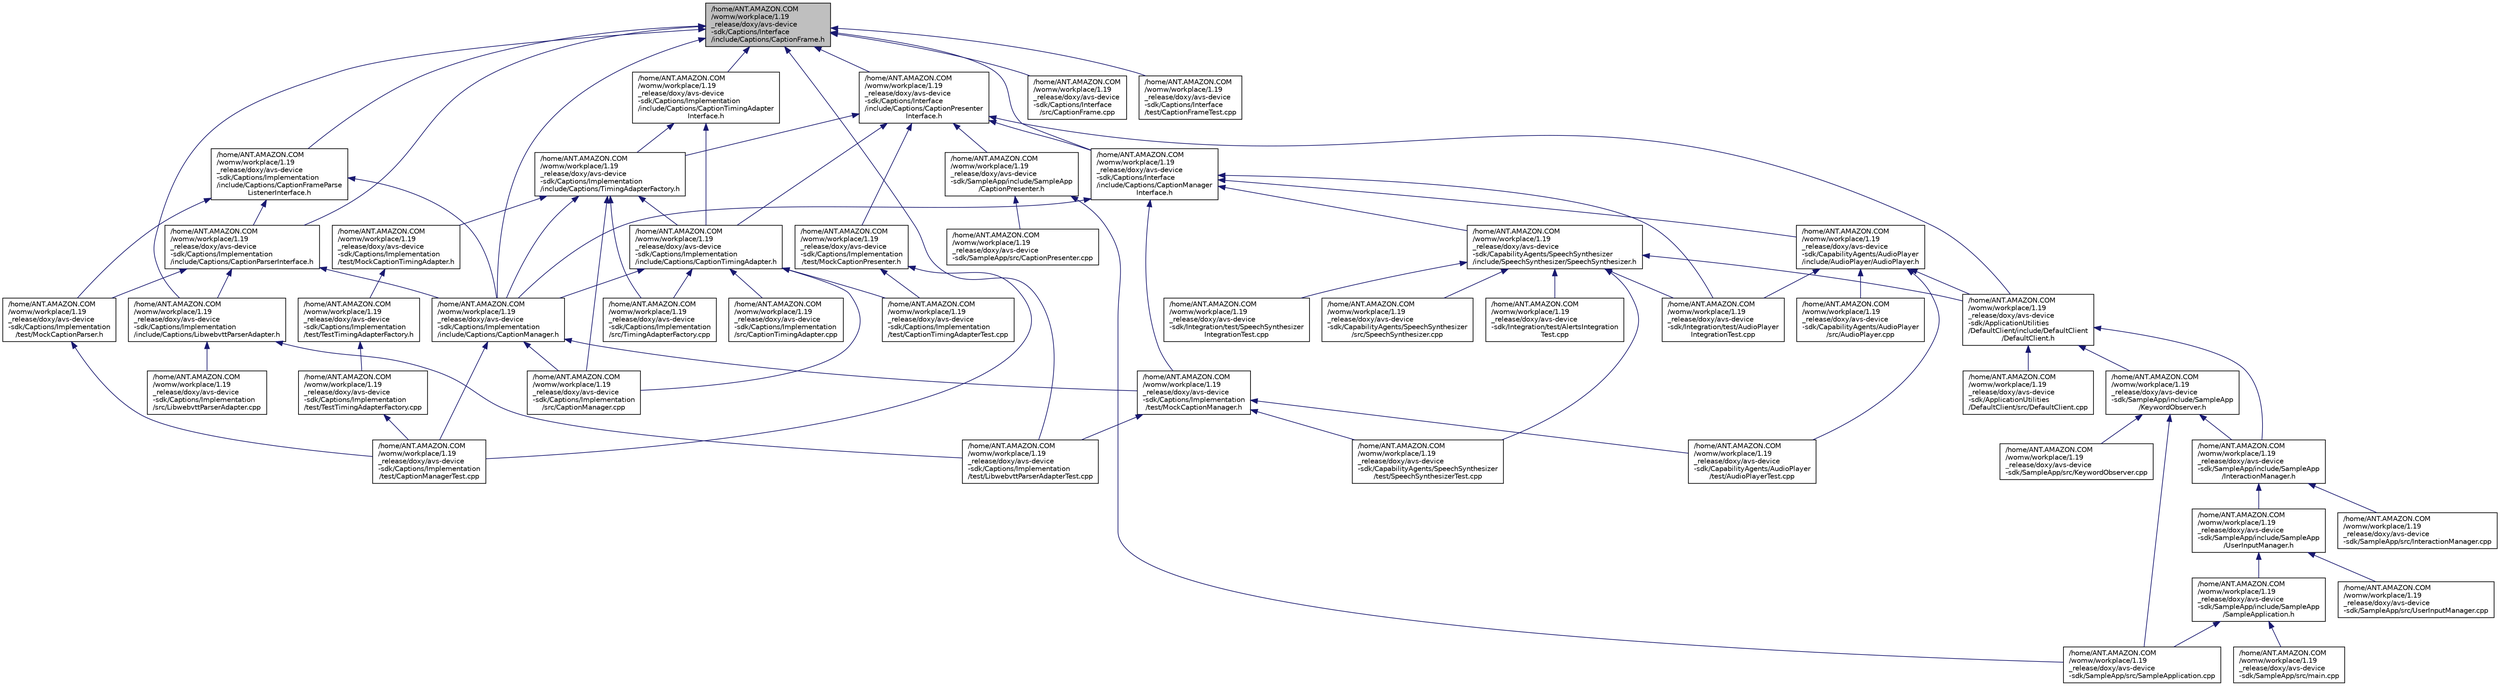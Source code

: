 digraph "/home/ANT.AMAZON.COM/womw/workplace/1.19_release/doxy/avs-device-sdk/Captions/Interface/include/Captions/CaptionFrame.h"
{
  edge [fontname="Helvetica",fontsize="10",labelfontname="Helvetica",labelfontsize="10"];
  node [fontname="Helvetica",fontsize="10",shape=record];
  Node41 [label="/home/ANT.AMAZON.COM\l/womw/workplace/1.19\l_release/doxy/avs-device\l-sdk/Captions/Interface\l/include/Captions/CaptionFrame.h",height=0.2,width=0.4,color="black", fillcolor="grey75", style="filled", fontcolor="black"];
  Node41 -> Node42 [dir="back",color="midnightblue",fontsize="10",style="solid",fontname="Helvetica"];
  Node42 [label="/home/ANT.AMAZON.COM\l/womw/workplace/1.19\l_release/doxy/avs-device\l-sdk/Captions/Implementation\l/include/Captions/CaptionFrameParse\lListenerInterface.h",height=0.2,width=0.4,color="black", fillcolor="white", style="filled",URL="$_caption_frame_parse_listener_interface_8h.html"];
  Node42 -> Node43 [dir="back",color="midnightblue",fontsize="10",style="solid",fontname="Helvetica"];
  Node43 [label="/home/ANT.AMAZON.COM\l/womw/workplace/1.19\l_release/doxy/avs-device\l-sdk/Captions/Implementation\l/include/Captions/CaptionManager.h",height=0.2,width=0.4,color="black", fillcolor="white", style="filled",URL="$_caption_manager_8h.html"];
  Node43 -> Node44 [dir="back",color="midnightblue",fontsize="10",style="solid",fontname="Helvetica"];
  Node44 [label="/home/ANT.AMAZON.COM\l/womw/workplace/1.19\l_release/doxy/avs-device\l-sdk/Captions/Implementation\l/src/CaptionManager.cpp",height=0.2,width=0.4,color="black", fillcolor="white", style="filled",URL="$_caption_manager_8cpp.html"];
  Node43 -> Node45 [dir="back",color="midnightblue",fontsize="10",style="solid",fontname="Helvetica"];
  Node45 [label="/home/ANT.AMAZON.COM\l/womw/workplace/1.19\l_release/doxy/avs-device\l-sdk/Captions/Implementation\l/test/CaptionManagerTest.cpp",height=0.2,width=0.4,color="black", fillcolor="white", style="filled",URL="$_caption_manager_test_8cpp.html"];
  Node43 -> Node46 [dir="back",color="midnightblue",fontsize="10",style="solid",fontname="Helvetica"];
  Node46 [label="/home/ANT.AMAZON.COM\l/womw/workplace/1.19\l_release/doxy/avs-device\l-sdk/Captions/Implementation\l/test/MockCaptionManager.h",height=0.2,width=0.4,color="black", fillcolor="white", style="filled",URL="$_mock_caption_manager_8h.html"];
  Node46 -> Node47 [dir="back",color="midnightblue",fontsize="10",style="solid",fontname="Helvetica"];
  Node47 [label="/home/ANT.AMAZON.COM\l/womw/workplace/1.19\l_release/doxy/avs-device\l-sdk/CapabilityAgents/AudioPlayer\l/test/AudioPlayerTest.cpp",height=0.2,width=0.4,color="black", fillcolor="white", style="filled",URL="$_audio_player_test_8cpp.html"];
  Node46 -> Node48 [dir="back",color="midnightblue",fontsize="10",style="solid",fontname="Helvetica"];
  Node48 [label="/home/ANT.AMAZON.COM\l/womw/workplace/1.19\l_release/doxy/avs-device\l-sdk/CapabilityAgents/SpeechSynthesizer\l/test/SpeechSynthesizerTest.cpp",height=0.2,width=0.4,color="black", fillcolor="white", style="filled",URL="$_speech_synthesizer_test_8cpp.html"];
  Node46 -> Node49 [dir="back",color="midnightblue",fontsize="10",style="solid",fontname="Helvetica"];
  Node49 [label="/home/ANT.AMAZON.COM\l/womw/workplace/1.19\l_release/doxy/avs-device\l-sdk/Captions/Implementation\l/test/LibwebvttParserAdapterTest.cpp",height=0.2,width=0.4,color="black", fillcolor="white", style="filled",URL="$_libwebvtt_parser_adapter_test_8cpp.html"];
  Node42 -> Node50 [dir="back",color="midnightblue",fontsize="10",style="solid",fontname="Helvetica"];
  Node50 [label="/home/ANT.AMAZON.COM\l/womw/workplace/1.19\l_release/doxy/avs-device\l-sdk/Captions/Implementation\l/include/Captions/CaptionParserInterface.h",height=0.2,width=0.4,color="black", fillcolor="white", style="filled",URL="$_caption_parser_interface_8h.html"];
  Node50 -> Node43 [dir="back",color="midnightblue",fontsize="10",style="solid",fontname="Helvetica"];
  Node50 -> Node51 [dir="back",color="midnightblue",fontsize="10",style="solid",fontname="Helvetica"];
  Node51 [label="/home/ANT.AMAZON.COM\l/womw/workplace/1.19\l_release/doxy/avs-device\l-sdk/Captions/Implementation\l/include/Captions/LibwebvttParserAdapter.h",height=0.2,width=0.4,color="black", fillcolor="white", style="filled",URL="$_libwebvtt_parser_adapter_8h.html"];
  Node51 -> Node52 [dir="back",color="midnightblue",fontsize="10",style="solid",fontname="Helvetica"];
  Node52 [label="/home/ANT.AMAZON.COM\l/womw/workplace/1.19\l_release/doxy/avs-device\l-sdk/Captions/Implementation\l/src/LibwebvttParserAdapter.cpp",height=0.2,width=0.4,color="black", fillcolor="white", style="filled",URL="$_libwebvtt_parser_adapter_8cpp.html"];
  Node51 -> Node49 [dir="back",color="midnightblue",fontsize="10",style="solid",fontname="Helvetica"];
  Node50 -> Node53 [dir="back",color="midnightblue",fontsize="10",style="solid",fontname="Helvetica"];
  Node53 [label="/home/ANT.AMAZON.COM\l/womw/workplace/1.19\l_release/doxy/avs-device\l-sdk/Captions/Implementation\l/test/MockCaptionParser.h",height=0.2,width=0.4,color="black", fillcolor="white", style="filled",URL="$_mock_caption_parser_8h.html"];
  Node53 -> Node45 [dir="back",color="midnightblue",fontsize="10",style="solid",fontname="Helvetica"];
  Node42 -> Node53 [dir="back",color="midnightblue",fontsize="10",style="solid",fontname="Helvetica"];
  Node41 -> Node43 [dir="back",color="midnightblue",fontsize="10",style="solid",fontname="Helvetica"];
  Node41 -> Node50 [dir="back",color="midnightblue",fontsize="10",style="solid",fontname="Helvetica"];
  Node41 -> Node54 [dir="back",color="midnightblue",fontsize="10",style="solid",fontname="Helvetica"];
  Node54 [label="/home/ANT.AMAZON.COM\l/womw/workplace/1.19\l_release/doxy/avs-device\l-sdk/Captions/Implementation\l/include/Captions/CaptionTimingAdapter\lInterface.h",height=0.2,width=0.4,color="black", fillcolor="white", style="filled",URL="$_caption_timing_adapter_interface_8h.html"];
  Node54 -> Node55 [dir="back",color="midnightblue",fontsize="10",style="solid",fontname="Helvetica"];
  Node55 [label="/home/ANT.AMAZON.COM\l/womw/workplace/1.19\l_release/doxy/avs-device\l-sdk/Captions/Implementation\l/include/Captions/CaptionTimingAdapter.h",height=0.2,width=0.4,color="black", fillcolor="white", style="filled",URL="$_caption_timing_adapter_8h.html"];
  Node55 -> Node43 [dir="back",color="midnightblue",fontsize="10",style="solid",fontname="Helvetica"];
  Node55 -> Node44 [dir="back",color="midnightblue",fontsize="10",style="solid",fontname="Helvetica"];
  Node55 -> Node56 [dir="back",color="midnightblue",fontsize="10",style="solid",fontname="Helvetica"];
  Node56 [label="/home/ANT.AMAZON.COM\l/womw/workplace/1.19\l_release/doxy/avs-device\l-sdk/Captions/Implementation\l/src/CaptionTimingAdapter.cpp",height=0.2,width=0.4,color="black", fillcolor="white", style="filled",URL="$_caption_timing_adapter_8cpp.html"];
  Node55 -> Node57 [dir="back",color="midnightblue",fontsize="10",style="solid",fontname="Helvetica"];
  Node57 [label="/home/ANT.AMAZON.COM\l/womw/workplace/1.19\l_release/doxy/avs-device\l-sdk/Captions/Implementation\l/src/TimingAdapterFactory.cpp",height=0.2,width=0.4,color="black", fillcolor="white", style="filled",URL="$_timing_adapter_factory_8cpp.html"];
  Node55 -> Node58 [dir="back",color="midnightblue",fontsize="10",style="solid",fontname="Helvetica"];
  Node58 [label="/home/ANT.AMAZON.COM\l/womw/workplace/1.19\l_release/doxy/avs-device\l-sdk/Captions/Implementation\l/test/CaptionTimingAdapterTest.cpp",height=0.2,width=0.4,color="black", fillcolor="white", style="filled",URL="$_caption_timing_adapter_test_8cpp.html"];
  Node54 -> Node59 [dir="back",color="midnightblue",fontsize="10",style="solid",fontname="Helvetica"];
  Node59 [label="/home/ANT.AMAZON.COM\l/womw/workplace/1.19\l_release/doxy/avs-device\l-sdk/Captions/Implementation\l/include/Captions/TimingAdapterFactory.h",height=0.2,width=0.4,color="black", fillcolor="white", style="filled",URL="$_timing_adapter_factory_8h.html"];
  Node59 -> Node43 [dir="back",color="midnightblue",fontsize="10",style="solid",fontname="Helvetica"];
  Node59 -> Node55 [dir="back",color="midnightblue",fontsize="10",style="solid",fontname="Helvetica"];
  Node59 -> Node44 [dir="back",color="midnightblue",fontsize="10",style="solid",fontname="Helvetica"];
  Node59 -> Node57 [dir="back",color="midnightblue",fontsize="10",style="solid",fontname="Helvetica"];
  Node59 -> Node60 [dir="back",color="midnightblue",fontsize="10",style="solid",fontname="Helvetica"];
  Node60 [label="/home/ANT.AMAZON.COM\l/womw/workplace/1.19\l_release/doxy/avs-device\l-sdk/Captions/Implementation\l/test/MockCaptionTimingAdapter.h",height=0.2,width=0.4,color="black", fillcolor="white", style="filled",URL="$_mock_caption_timing_adapter_8h.html"];
  Node60 -> Node61 [dir="back",color="midnightblue",fontsize="10",style="solid",fontname="Helvetica"];
  Node61 [label="/home/ANT.AMAZON.COM\l/womw/workplace/1.19\l_release/doxy/avs-device\l-sdk/Captions/Implementation\l/test/TestTimingAdapterFactory.h",height=0.2,width=0.4,color="black", fillcolor="white", style="filled",URL="$_test_timing_adapter_factory_8h.html"];
  Node61 -> Node62 [dir="back",color="midnightblue",fontsize="10",style="solid",fontname="Helvetica"];
  Node62 [label="/home/ANT.AMAZON.COM\l/womw/workplace/1.19\l_release/doxy/avs-device\l-sdk/Captions/Implementation\l/test/TestTimingAdapterFactory.cpp",height=0.2,width=0.4,color="black", fillcolor="white", style="filled",URL="$_test_timing_adapter_factory_8cpp.html"];
  Node62 -> Node45 [dir="back",color="midnightblue",fontsize="10",style="solid",fontname="Helvetica"];
  Node41 -> Node51 [dir="back",color="midnightblue",fontsize="10",style="solid",fontname="Helvetica"];
  Node41 -> Node49 [dir="back",color="midnightblue",fontsize="10",style="solid",fontname="Helvetica"];
  Node41 -> Node63 [dir="back",color="midnightblue",fontsize="10",style="solid",fontname="Helvetica"];
  Node63 [label="/home/ANT.AMAZON.COM\l/womw/workplace/1.19\l_release/doxy/avs-device\l-sdk/Captions/Interface\l/include/Captions/CaptionManager\lInterface.h",height=0.2,width=0.4,color="black", fillcolor="white", style="filled",URL="$_caption_manager_interface_8h.html"];
  Node63 -> Node64 [dir="back",color="midnightblue",fontsize="10",style="solid",fontname="Helvetica"];
  Node64 [label="/home/ANT.AMAZON.COM\l/womw/workplace/1.19\l_release/doxy/avs-device\l-sdk/CapabilityAgents/AudioPlayer\l/include/AudioPlayer/AudioPlayer.h",height=0.2,width=0.4,color="black", fillcolor="white", style="filled",URL="$_audio_player_8h.html"];
  Node64 -> Node65 [dir="back",color="midnightblue",fontsize="10",style="solid",fontname="Helvetica"];
  Node65 [label="/home/ANT.AMAZON.COM\l/womw/workplace/1.19\l_release/doxy/avs-device\l-sdk/ApplicationUtilities\l/DefaultClient/include/DefaultClient\l/DefaultClient.h",height=0.2,width=0.4,color="black", fillcolor="white", style="filled",URL="$_default_client_8h.html"];
  Node65 -> Node66 [dir="back",color="midnightblue",fontsize="10",style="solid",fontname="Helvetica"];
  Node66 [label="/home/ANT.AMAZON.COM\l/womw/workplace/1.19\l_release/doxy/avs-device\l-sdk/ApplicationUtilities\l/DefaultClient/src/DefaultClient.cpp",height=0.2,width=0.4,color="black", fillcolor="white", style="filled",URL="$_default_client_8cpp.html"];
  Node65 -> Node67 [dir="back",color="midnightblue",fontsize="10",style="solid",fontname="Helvetica"];
  Node67 [label="/home/ANT.AMAZON.COM\l/womw/workplace/1.19\l_release/doxy/avs-device\l-sdk/SampleApp/include/SampleApp\l/InteractionManager.h",height=0.2,width=0.4,color="black", fillcolor="white", style="filled",URL="$_interaction_manager_8h.html"];
  Node67 -> Node68 [dir="back",color="midnightblue",fontsize="10",style="solid",fontname="Helvetica"];
  Node68 [label="/home/ANT.AMAZON.COM\l/womw/workplace/1.19\l_release/doxy/avs-device\l-sdk/SampleApp/include/SampleApp\l/UserInputManager.h",height=0.2,width=0.4,color="black", fillcolor="white", style="filled",URL="$_user_input_manager_8h.html"];
  Node68 -> Node69 [dir="back",color="midnightblue",fontsize="10",style="solid",fontname="Helvetica"];
  Node69 [label="/home/ANT.AMAZON.COM\l/womw/workplace/1.19\l_release/doxy/avs-device\l-sdk/SampleApp/include/SampleApp\l/SampleApplication.h",height=0.2,width=0.4,color="black", fillcolor="white", style="filled",URL="$_sample_application_8h.html"];
  Node69 -> Node70 [dir="back",color="midnightblue",fontsize="10",style="solid",fontname="Helvetica"];
  Node70 [label="/home/ANT.AMAZON.COM\l/womw/workplace/1.19\l_release/doxy/avs-device\l-sdk/SampleApp/src/main.cpp",height=0.2,width=0.4,color="black", fillcolor="white", style="filled",URL="$main_8cpp.html"];
  Node69 -> Node71 [dir="back",color="midnightblue",fontsize="10",style="solid",fontname="Helvetica"];
  Node71 [label="/home/ANT.AMAZON.COM\l/womw/workplace/1.19\l_release/doxy/avs-device\l-sdk/SampleApp/src/SampleApplication.cpp",height=0.2,width=0.4,color="black", fillcolor="white", style="filled",URL="$_sample_application_8cpp.html"];
  Node68 -> Node72 [dir="back",color="midnightblue",fontsize="10",style="solid",fontname="Helvetica"];
  Node72 [label="/home/ANT.AMAZON.COM\l/womw/workplace/1.19\l_release/doxy/avs-device\l-sdk/SampleApp/src/UserInputManager.cpp",height=0.2,width=0.4,color="black", fillcolor="white", style="filled",URL="$_user_input_manager_8cpp.html"];
  Node67 -> Node73 [dir="back",color="midnightblue",fontsize="10",style="solid",fontname="Helvetica"];
  Node73 [label="/home/ANT.AMAZON.COM\l/womw/workplace/1.19\l_release/doxy/avs-device\l-sdk/SampleApp/src/InteractionManager.cpp",height=0.2,width=0.4,color="black", fillcolor="white", style="filled",URL="$_interaction_manager_8cpp.html"];
  Node65 -> Node74 [dir="back",color="midnightblue",fontsize="10",style="solid",fontname="Helvetica"];
  Node74 [label="/home/ANT.AMAZON.COM\l/womw/workplace/1.19\l_release/doxy/avs-device\l-sdk/SampleApp/include/SampleApp\l/KeywordObserver.h",height=0.2,width=0.4,color="black", fillcolor="white", style="filled",URL="$_keyword_observer_8h.html"];
  Node74 -> Node67 [dir="back",color="midnightblue",fontsize="10",style="solid",fontname="Helvetica"];
  Node74 -> Node75 [dir="back",color="midnightblue",fontsize="10",style="solid",fontname="Helvetica"];
  Node75 [label="/home/ANT.AMAZON.COM\l/womw/workplace/1.19\l_release/doxy/avs-device\l-sdk/SampleApp/src/KeywordObserver.cpp",height=0.2,width=0.4,color="black", fillcolor="white", style="filled",URL="$_keyword_observer_8cpp.html"];
  Node74 -> Node71 [dir="back",color="midnightblue",fontsize="10",style="solid",fontname="Helvetica"];
  Node64 -> Node76 [dir="back",color="midnightblue",fontsize="10",style="solid",fontname="Helvetica"];
  Node76 [label="/home/ANT.AMAZON.COM\l/womw/workplace/1.19\l_release/doxy/avs-device\l-sdk/CapabilityAgents/AudioPlayer\l/src/AudioPlayer.cpp",height=0.2,width=0.4,color="black", fillcolor="white", style="filled",URL="$_audio_player_8cpp.html"];
  Node64 -> Node47 [dir="back",color="midnightblue",fontsize="10",style="solid",fontname="Helvetica"];
  Node64 -> Node77 [dir="back",color="midnightblue",fontsize="10",style="solid",fontname="Helvetica"];
  Node77 [label="/home/ANT.AMAZON.COM\l/womw/workplace/1.19\l_release/doxy/avs-device\l-sdk/Integration/test/AudioPlayer\lIntegrationTest.cpp",height=0.2,width=0.4,color="black", fillcolor="white", style="filled",URL="$_audio_player_integration_test_8cpp.html"];
  Node63 -> Node78 [dir="back",color="midnightblue",fontsize="10",style="solid",fontname="Helvetica"];
  Node78 [label="/home/ANT.AMAZON.COM\l/womw/workplace/1.19\l_release/doxy/avs-device\l-sdk/CapabilityAgents/SpeechSynthesizer\l/include/SpeechSynthesizer/SpeechSynthesizer.h",height=0.2,width=0.4,color="black", fillcolor="white", style="filled",URL="$_speech_synthesizer_8h.html"];
  Node78 -> Node65 [dir="back",color="midnightblue",fontsize="10",style="solid",fontname="Helvetica"];
  Node78 -> Node79 [dir="back",color="midnightblue",fontsize="10",style="solid",fontname="Helvetica"];
  Node79 [label="/home/ANT.AMAZON.COM\l/womw/workplace/1.19\l_release/doxy/avs-device\l-sdk/CapabilityAgents/SpeechSynthesizer\l/src/SpeechSynthesizer.cpp",height=0.2,width=0.4,color="black", fillcolor="white", style="filled",URL="$_speech_synthesizer_8cpp.html"];
  Node78 -> Node48 [dir="back",color="midnightblue",fontsize="10",style="solid",fontname="Helvetica"];
  Node78 -> Node80 [dir="back",color="midnightblue",fontsize="10",style="solid",fontname="Helvetica"];
  Node80 [label="/home/ANT.AMAZON.COM\l/womw/workplace/1.19\l_release/doxy/avs-device\l-sdk/Integration/test/AlertsIntegration\lTest.cpp",height=0.2,width=0.4,color="black", fillcolor="white", style="filled",URL="$_alerts_integration_test_8cpp.html"];
  Node78 -> Node77 [dir="back",color="midnightblue",fontsize="10",style="solid",fontname="Helvetica"];
  Node78 -> Node81 [dir="back",color="midnightblue",fontsize="10",style="solid",fontname="Helvetica"];
  Node81 [label="/home/ANT.AMAZON.COM\l/womw/workplace/1.19\l_release/doxy/avs-device\l-sdk/Integration/test/SpeechSynthesizer\lIntegrationTest.cpp",height=0.2,width=0.4,color="black", fillcolor="white", style="filled",URL="$_speech_synthesizer_integration_test_8cpp.html"];
  Node63 -> Node43 [dir="back",color="midnightblue",fontsize="10",style="solid",fontname="Helvetica"];
  Node63 -> Node46 [dir="back",color="midnightblue",fontsize="10",style="solid",fontname="Helvetica"];
  Node63 -> Node77 [dir="back",color="midnightblue",fontsize="10",style="solid",fontname="Helvetica"];
  Node41 -> Node82 [dir="back",color="midnightblue",fontsize="10",style="solid",fontname="Helvetica"];
  Node82 [label="/home/ANT.AMAZON.COM\l/womw/workplace/1.19\l_release/doxy/avs-device\l-sdk/Captions/Interface\l/include/Captions/CaptionPresenter\lInterface.h",height=0.2,width=0.4,color="black", fillcolor="white", style="filled",URL="$_caption_presenter_interface_8h.html"];
  Node82 -> Node65 [dir="back",color="midnightblue",fontsize="10",style="solid",fontname="Helvetica"];
  Node82 -> Node55 [dir="back",color="midnightblue",fontsize="10",style="solid",fontname="Helvetica"];
  Node82 -> Node59 [dir="back",color="midnightblue",fontsize="10",style="solid",fontname="Helvetica"];
  Node82 -> Node83 [dir="back",color="midnightblue",fontsize="10",style="solid",fontname="Helvetica"];
  Node83 [label="/home/ANT.AMAZON.COM\l/womw/workplace/1.19\l_release/doxy/avs-device\l-sdk/Captions/Implementation\l/test/MockCaptionPresenter.h",height=0.2,width=0.4,color="black", fillcolor="white", style="filled",URL="$_mock_caption_presenter_8h.html"];
  Node83 -> Node45 [dir="back",color="midnightblue",fontsize="10",style="solid",fontname="Helvetica"];
  Node83 -> Node58 [dir="back",color="midnightblue",fontsize="10",style="solid",fontname="Helvetica"];
  Node82 -> Node63 [dir="back",color="midnightblue",fontsize="10",style="solid",fontname="Helvetica"];
  Node82 -> Node84 [dir="back",color="midnightblue",fontsize="10",style="solid",fontname="Helvetica"];
  Node84 [label="/home/ANT.AMAZON.COM\l/womw/workplace/1.19\l_release/doxy/avs-device\l-sdk/SampleApp/include/SampleApp\l/CaptionPresenter.h",height=0.2,width=0.4,color="black", fillcolor="white", style="filled",URL="$_caption_presenter_8h.html"];
  Node84 -> Node85 [dir="back",color="midnightblue",fontsize="10",style="solid",fontname="Helvetica"];
  Node85 [label="/home/ANT.AMAZON.COM\l/womw/workplace/1.19\l_release/doxy/avs-device\l-sdk/SampleApp/src/CaptionPresenter.cpp",height=0.2,width=0.4,color="black", fillcolor="white", style="filled",URL="$_caption_presenter_8cpp.html"];
  Node84 -> Node71 [dir="back",color="midnightblue",fontsize="10",style="solid",fontname="Helvetica"];
  Node41 -> Node86 [dir="back",color="midnightblue",fontsize="10",style="solid",fontname="Helvetica"];
  Node86 [label="/home/ANT.AMAZON.COM\l/womw/workplace/1.19\l_release/doxy/avs-device\l-sdk/Captions/Interface\l/src/CaptionFrame.cpp",height=0.2,width=0.4,color="black", fillcolor="white", style="filled",URL="$_caption_frame_8cpp.html"];
  Node41 -> Node87 [dir="back",color="midnightblue",fontsize="10",style="solid",fontname="Helvetica"];
  Node87 [label="/home/ANT.AMAZON.COM\l/womw/workplace/1.19\l_release/doxy/avs-device\l-sdk/Captions/Interface\l/test/CaptionFrameTest.cpp",height=0.2,width=0.4,color="black", fillcolor="white", style="filled",URL="$_caption_frame_test_8cpp.html"];
}
